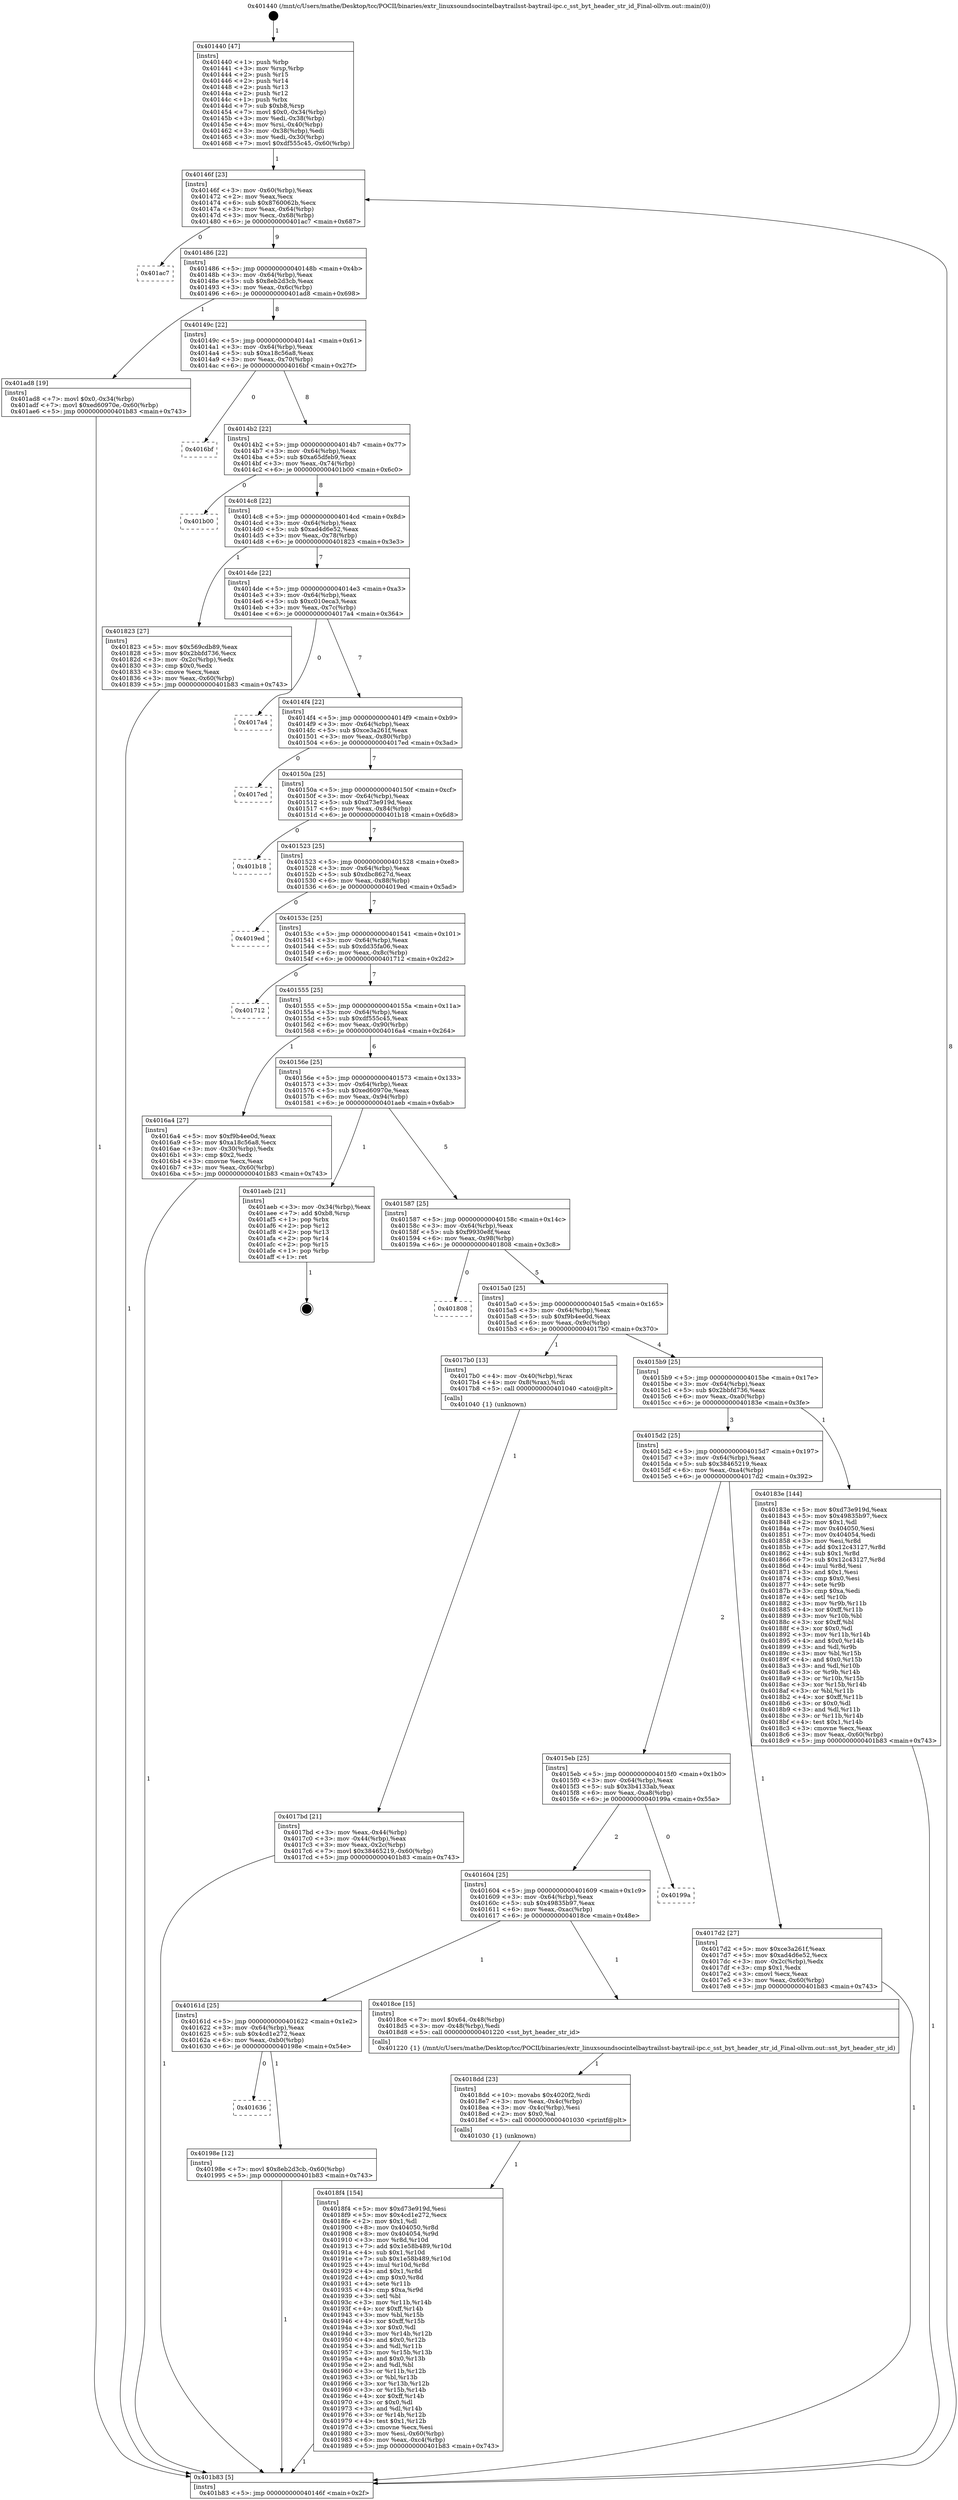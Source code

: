 digraph "0x401440" {
  label = "0x401440 (/mnt/c/Users/mathe/Desktop/tcc/POCII/binaries/extr_linuxsoundsocintelbaytrailsst-baytrail-ipc.c_sst_byt_header_str_id_Final-ollvm.out::main(0))"
  labelloc = "t"
  node[shape=record]

  Entry [label="",width=0.3,height=0.3,shape=circle,fillcolor=black,style=filled]
  "0x40146f" [label="{
     0x40146f [23]\l
     | [instrs]\l
     &nbsp;&nbsp;0x40146f \<+3\>: mov -0x60(%rbp),%eax\l
     &nbsp;&nbsp;0x401472 \<+2\>: mov %eax,%ecx\l
     &nbsp;&nbsp;0x401474 \<+6\>: sub $0x8760062b,%ecx\l
     &nbsp;&nbsp;0x40147a \<+3\>: mov %eax,-0x64(%rbp)\l
     &nbsp;&nbsp;0x40147d \<+3\>: mov %ecx,-0x68(%rbp)\l
     &nbsp;&nbsp;0x401480 \<+6\>: je 0000000000401ac7 \<main+0x687\>\l
  }"]
  "0x401ac7" [label="{
     0x401ac7\l
  }", style=dashed]
  "0x401486" [label="{
     0x401486 [22]\l
     | [instrs]\l
     &nbsp;&nbsp;0x401486 \<+5\>: jmp 000000000040148b \<main+0x4b\>\l
     &nbsp;&nbsp;0x40148b \<+3\>: mov -0x64(%rbp),%eax\l
     &nbsp;&nbsp;0x40148e \<+5\>: sub $0x8eb2d3cb,%eax\l
     &nbsp;&nbsp;0x401493 \<+3\>: mov %eax,-0x6c(%rbp)\l
     &nbsp;&nbsp;0x401496 \<+6\>: je 0000000000401ad8 \<main+0x698\>\l
  }"]
  Exit [label="",width=0.3,height=0.3,shape=circle,fillcolor=black,style=filled,peripheries=2]
  "0x401ad8" [label="{
     0x401ad8 [19]\l
     | [instrs]\l
     &nbsp;&nbsp;0x401ad8 \<+7\>: movl $0x0,-0x34(%rbp)\l
     &nbsp;&nbsp;0x401adf \<+7\>: movl $0xed60970e,-0x60(%rbp)\l
     &nbsp;&nbsp;0x401ae6 \<+5\>: jmp 0000000000401b83 \<main+0x743\>\l
  }"]
  "0x40149c" [label="{
     0x40149c [22]\l
     | [instrs]\l
     &nbsp;&nbsp;0x40149c \<+5\>: jmp 00000000004014a1 \<main+0x61\>\l
     &nbsp;&nbsp;0x4014a1 \<+3\>: mov -0x64(%rbp),%eax\l
     &nbsp;&nbsp;0x4014a4 \<+5\>: sub $0xa18c56a8,%eax\l
     &nbsp;&nbsp;0x4014a9 \<+3\>: mov %eax,-0x70(%rbp)\l
     &nbsp;&nbsp;0x4014ac \<+6\>: je 00000000004016bf \<main+0x27f\>\l
  }"]
  "0x401636" [label="{
     0x401636\l
  }", style=dashed]
  "0x4016bf" [label="{
     0x4016bf\l
  }", style=dashed]
  "0x4014b2" [label="{
     0x4014b2 [22]\l
     | [instrs]\l
     &nbsp;&nbsp;0x4014b2 \<+5\>: jmp 00000000004014b7 \<main+0x77\>\l
     &nbsp;&nbsp;0x4014b7 \<+3\>: mov -0x64(%rbp),%eax\l
     &nbsp;&nbsp;0x4014ba \<+5\>: sub $0xa65dfeb9,%eax\l
     &nbsp;&nbsp;0x4014bf \<+3\>: mov %eax,-0x74(%rbp)\l
     &nbsp;&nbsp;0x4014c2 \<+6\>: je 0000000000401b00 \<main+0x6c0\>\l
  }"]
  "0x40198e" [label="{
     0x40198e [12]\l
     | [instrs]\l
     &nbsp;&nbsp;0x40198e \<+7\>: movl $0x8eb2d3cb,-0x60(%rbp)\l
     &nbsp;&nbsp;0x401995 \<+5\>: jmp 0000000000401b83 \<main+0x743\>\l
  }"]
  "0x401b00" [label="{
     0x401b00\l
  }", style=dashed]
  "0x4014c8" [label="{
     0x4014c8 [22]\l
     | [instrs]\l
     &nbsp;&nbsp;0x4014c8 \<+5\>: jmp 00000000004014cd \<main+0x8d\>\l
     &nbsp;&nbsp;0x4014cd \<+3\>: mov -0x64(%rbp),%eax\l
     &nbsp;&nbsp;0x4014d0 \<+5\>: sub $0xad4d6e52,%eax\l
     &nbsp;&nbsp;0x4014d5 \<+3\>: mov %eax,-0x78(%rbp)\l
     &nbsp;&nbsp;0x4014d8 \<+6\>: je 0000000000401823 \<main+0x3e3\>\l
  }"]
  "0x4018f4" [label="{
     0x4018f4 [154]\l
     | [instrs]\l
     &nbsp;&nbsp;0x4018f4 \<+5\>: mov $0xd73e919d,%esi\l
     &nbsp;&nbsp;0x4018f9 \<+5\>: mov $0x4cd1e272,%ecx\l
     &nbsp;&nbsp;0x4018fe \<+2\>: mov $0x1,%dl\l
     &nbsp;&nbsp;0x401900 \<+8\>: mov 0x404050,%r8d\l
     &nbsp;&nbsp;0x401908 \<+8\>: mov 0x404054,%r9d\l
     &nbsp;&nbsp;0x401910 \<+3\>: mov %r8d,%r10d\l
     &nbsp;&nbsp;0x401913 \<+7\>: add $0x1e58b489,%r10d\l
     &nbsp;&nbsp;0x40191a \<+4\>: sub $0x1,%r10d\l
     &nbsp;&nbsp;0x40191e \<+7\>: sub $0x1e58b489,%r10d\l
     &nbsp;&nbsp;0x401925 \<+4\>: imul %r10d,%r8d\l
     &nbsp;&nbsp;0x401929 \<+4\>: and $0x1,%r8d\l
     &nbsp;&nbsp;0x40192d \<+4\>: cmp $0x0,%r8d\l
     &nbsp;&nbsp;0x401931 \<+4\>: sete %r11b\l
     &nbsp;&nbsp;0x401935 \<+4\>: cmp $0xa,%r9d\l
     &nbsp;&nbsp;0x401939 \<+3\>: setl %bl\l
     &nbsp;&nbsp;0x40193c \<+3\>: mov %r11b,%r14b\l
     &nbsp;&nbsp;0x40193f \<+4\>: xor $0xff,%r14b\l
     &nbsp;&nbsp;0x401943 \<+3\>: mov %bl,%r15b\l
     &nbsp;&nbsp;0x401946 \<+4\>: xor $0xff,%r15b\l
     &nbsp;&nbsp;0x40194a \<+3\>: xor $0x0,%dl\l
     &nbsp;&nbsp;0x40194d \<+3\>: mov %r14b,%r12b\l
     &nbsp;&nbsp;0x401950 \<+4\>: and $0x0,%r12b\l
     &nbsp;&nbsp;0x401954 \<+3\>: and %dl,%r11b\l
     &nbsp;&nbsp;0x401957 \<+3\>: mov %r15b,%r13b\l
     &nbsp;&nbsp;0x40195a \<+4\>: and $0x0,%r13b\l
     &nbsp;&nbsp;0x40195e \<+2\>: and %dl,%bl\l
     &nbsp;&nbsp;0x401960 \<+3\>: or %r11b,%r12b\l
     &nbsp;&nbsp;0x401963 \<+3\>: or %bl,%r13b\l
     &nbsp;&nbsp;0x401966 \<+3\>: xor %r13b,%r12b\l
     &nbsp;&nbsp;0x401969 \<+3\>: or %r15b,%r14b\l
     &nbsp;&nbsp;0x40196c \<+4\>: xor $0xff,%r14b\l
     &nbsp;&nbsp;0x401970 \<+3\>: or $0x0,%dl\l
     &nbsp;&nbsp;0x401973 \<+3\>: and %dl,%r14b\l
     &nbsp;&nbsp;0x401976 \<+3\>: or %r14b,%r12b\l
     &nbsp;&nbsp;0x401979 \<+4\>: test $0x1,%r12b\l
     &nbsp;&nbsp;0x40197d \<+3\>: cmovne %ecx,%esi\l
     &nbsp;&nbsp;0x401980 \<+3\>: mov %esi,-0x60(%rbp)\l
     &nbsp;&nbsp;0x401983 \<+6\>: mov %eax,-0xc4(%rbp)\l
     &nbsp;&nbsp;0x401989 \<+5\>: jmp 0000000000401b83 \<main+0x743\>\l
  }"]
  "0x401823" [label="{
     0x401823 [27]\l
     | [instrs]\l
     &nbsp;&nbsp;0x401823 \<+5\>: mov $0x569cdb89,%eax\l
     &nbsp;&nbsp;0x401828 \<+5\>: mov $0x2bbfd736,%ecx\l
     &nbsp;&nbsp;0x40182d \<+3\>: mov -0x2c(%rbp),%edx\l
     &nbsp;&nbsp;0x401830 \<+3\>: cmp $0x0,%edx\l
     &nbsp;&nbsp;0x401833 \<+3\>: cmove %ecx,%eax\l
     &nbsp;&nbsp;0x401836 \<+3\>: mov %eax,-0x60(%rbp)\l
     &nbsp;&nbsp;0x401839 \<+5\>: jmp 0000000000401b83 \<main+0x743\>\l
  }"]
  "0x4014de" [label="{
     0x4014de [22]\l
     | [instrs]\l
     &nbsp;&nbsp;0x4014de \<+5\>: jmp 00000000004014e3 \<main+0xa3\>\l
     &nbsp;&nbsp;0x4014e3 \<+3\>: mov -0x64(%rbp),%eax\l
     &nbsp;&nbsp;0x4014e6 \<+5\>: sub $0xc010eca3,%eax\l
     &nbsp;&nbsp;0x4014eb \<+3\>: mov %eax,-0x7c(%rbp)\l
     &nbsp;&nbsp;0x4014ee \<+6\>: je 00000000004017a4 \<main+0x364\>\l
  }"]
  "0x4018dd" [label="{
     0x4018dd [23]\l
     | [instrs]\l
     &nbsp;&nbsp;0x4018dd \<+10\>: movabs $0x4020f2,%rdi\l
     &nbsp;&nbsp;0x4018e7 \<+3\>: mov %eax,-0x4c(%rbp)\l
     &nbsp;&nbsp;0x4018ea \<+3\>: mov -0x4c(%rbp),%esi\l
     &nbsp;&nbsp;0x4018ed \<+2\>: mov $0x0,%al\l
     &nbsp;&nbsp;0x4018ef \<+5\>: call 0000000000401030 \<printf@plt\>\l
     | [calls]\l
     &nbsp;&nbsp;0x401030 \{1\} (unknown)\l
  }"]
  "0x4017a4" [label="{
     0x4017a4\l
  }", style=dashed]
  "0x4014f4" [label="{
     0x4014f4 [22]\l
     | [instrs]\l
     &nbsp;&nbsp;0x4014f4 \<+5\>: jmp 00000000004014f9 \<main+0xb9\>\l
     &nbsp;&nbsp;0x4014f9 \<+3\>: mov -0x64(%rbp),%eax\l
     &nbsp;&nbsp;0x4014fc \<+5\>: sub $0xce3a261f,%eax\l
     &nbsp;&nbsp;0x401501 \<+3\>: mov %eax,-0x80(%rbp)\l
     &nbsp;&nbsp;0x401504 \<+6\>: je 00000000004017ed \<main+0x3ad\>\l
  }"]
  "0x40161d" [label="{
     0x40161d [25]\l
     | [instrs]\l
     &nbsp;&nbsp;0x40161d \<+5\>: jmp 0000000000401622 \<main+0x1e2\>\l
     &nbsp;&nbsp;0x401622 \<+3\>: mov -0x64(%rbp),%eax\l
     &nbsp;&nbsp;0x401625 \<+5\>: sub $0x4cd1e272,%eax\l
     &nbsp;&nbsp;0x40162a \<+6\>: mov %eax,-0xb0(%rbp)\l
     &nbsp;&nbsp;0x401630 \<+6\>: je 000000000040198e \<main+0x54e\>\l
  }"]
  "0x4017ed" [label="{
     0x4017ed\l
  }", style=dashed]
  "0x40150a" [label="{
     0x40150a [25]\l
     | [instrs]\l
     &nbsp;&nbsp;0x40150a \<+5\>: jmp 000000000040150f \<main+0xcf\>\l
     &nbsp;&nbsp;0x40150f \<+3\>: mov -0x64(%rbp),%eax\l
     &nbsp;&nbsp;0x401512 \<+5\>: sub $0xd73e919d,%eax\l
     &nbsp;&nbsp;0x401517 \<+6\>: mov %eax,-0x84(%rbp)\l
     &nbsp;&nbsp;0x40151d \<+6\>: je 0000000000401b18 \<main+0x6d8\>\l
  }"]
  "0x4018ce" [label="{
     0x4018ce [15]\l
     | [instrs]\l
     &nbsp;&nbsp;0x4018ce \<+7\>: movl $0x64,-0x48(%rbp)\l
     &nbsp;&nbsp;0x4018d5 \<+3\>: mov -0x48(%rbp),%edi\l
     &nbsp;&nbsp;0x4018d8 \<+5\>: call 0000000000401220 \<sst_byt_header_str_id\>\l
     | [calls]\l
     &nbsp;&nbsp;0x401220 \{1\} (/mnt/c/Users/mathe/Desktop/tcc/POCII/binaries/extr_linuxsoundsocintelbaytrailsst-baytrail-ipc.c_sst_byt_header_str_id_Final-ollvm.out::sst_byt_header_str_id)\l
  }"]
  "0x401b18" [label="{
     0x401b18\l
  }", style=dashed]
  "0x401523" [label="{
     0x401523 [25]\l
     | [instrs]\l
     &nbsp;&nbsp;0x401523 \<+5\>: jmp 0000000000401528 \<main+0xe8\>\l
     &nbsp;&nbsp;0x401528 \<+3\>: mov -0x64(%rbp),%eax\l
     &nbsp;&nbsp;0x40152b \<+5\>: sub $0xdbc8627d,%eax\l
     &nbsp;&nbsp;0x401530 \<+6\>: mov %eax,-0x88(%rbp)\l
     &nbsp;&nbsp;0x401536 \<+6\>: je 00000000004019ed \<main+0x5ad\>\l
  }"]
  "0x401604" [label="{
     0x401604 [25]\l
     | [instrs]\l
     &nbsp;&nbsp;0x401604 \<+5\>: jmp 0000000000401609 \<main+0x1c9\>\l
     &nbsp;&nbsp;0x401609 \<+3\>: mov -0x64(%rbp),%eax\l
     &nbsp;&nbsp;0x40160c \<+5\>: sub $0x49835b97,%eax\l
     &nbsp;&nbsp;0x401611 \<+6\>: mov %eax,-0xac(%rbp)\l
     &nbsp;&nbsp;0x401617 \<+6\>: je 00000000004018ce \<main+0x48e\>\l
  }"]
  "0x4019ed" [label="{
     0x4019ed\l
  }", style=dashed]
  "0x40153c" [label="{
     0x40153c [25]\l
     | [instrs]\l
     &nbsp;&nbsp;0x40153c \<+5\>: jmp 0000000000401541 \<main+0x101\>\l
     &nbsp;&nbsp;0x401541 \<+3\>: mov -0x64(%rbp),%eax\l
     &nbsp;&nbsp;0x401544 \<+5\>: sub $0xdd35fa06,%eax\l
     &nbsp;&nbsp;0x401549 \<+6\>: mov %eax,-0x8c(%rbp)\l
     &nbsp;&nbsp;0x40154f \<+6\>: je 0000000000401712 \<main+0x2d2\>\l
  }"]
  "0x40199a" [label="{
     0x40199a\l
  }", style=dashed]
  "0x401712" [label="{
     0x401712\l
  }", style=dashed]
  "0x401555" [label="{
     0x401555 [25]\l
     | [instrs]\l
     &nbsp;&nbsp;0x401555 \<+5\>: jmp 000000000040155a \<main+0x11a\>\l
     &nbsp;&nbsp;0x40155a \<+3\>: mov -0x64(%rbp),%eax\l
     &nbsp;&nbsp;0x40155d \<+5\>: sub $0xdf555c45,%eax\l
     &nbsp;&nbsp;0x401562 \<+6\>: mov %eax,-0x90(%rbp)\l
     &nbsp;&nbsp;0x401568 \<+6\>: je 00000000004016a4 \<main+0x264\>\l
  }"]
  "0x4015eb" [label="{
     0x4015eb [25]\l
     | [instrs]\l
     &nbsp;&nbsp;0x4015eb \<+5\>: jmp 00000000004015f0 \<main+0x1b0\>\l
     &nbsp;&nbsp;0x4015f0 \<+3\>: mov -0x64(%rbp),%eax\l
     &nbsp;&nbsp;0x4015f3 \<+5\>: sub $0x3b4133ab,%eax\l
     &nbsp;&nbsp;0x4015f8 \<+6\>: mov %eax,-0xa8(%rbp)\l
     &nbsp;&nbsp;0x4015fe \<+6\>: je 000000000040199a \<main+0x55a\>\l
  }"]
  "0x4016a4" [label="{
     0x4016a4 [27]\l
     | [instrs]\l
     &nbsp;&nbsp;0x4016a4 \<+5\>: mov $0xf9b4ee0d,%eax\l
     &nbsp;&nbsp;0x4016a9 \<+5\>: mov $0xa18c56a8,%ecx\l
     &nbsp;&nbsp;0x4016ae \<+3\>: mov -0x30(%rbp),%edx\l
     &nbsp;&nbsp;0x4016b1 \<+3\>: cmp $0x2,%edx\l
     &nbsp;&nbsp;0x4016b4 \<+3\>: cmovne %ecx,%eax\l
     &nbsp;&nbsp;0x4016b7 \<+3\>: mov %eax,-0x60(%rbp)\l
     &nbsp;&nbsp;0x4016ba \<+5\>: jmp 0000000000401b83 \<main+0x743\>\l
  }"]
  "0x40156e" [label="{
     0x40156e [25]\l
     | [instrs]\l
     &nbsp;&nbsp;0x40156e \<+5\>: jmp 0000000000401573 \<main+0x133\>\l
     &nbsp;&nbsp;0x401573 \<+3\>: mov -0x64(%rbp),%eax\l
     &nbsp;&nbsp;0x401576 \<+5\>: sub $0xed60970e,%eax\l
     &nbsp;&nbsp;0x40157b \<+6\>: mov %eax,-0x94(%rbp)\l
     &nbsp;&nbsp;0x401581 \<+6\>: je 0000000000401aeb \<main+0x6ab\>\l
  }"]
  "0x401b83" [label="{
     0x401b83 [5]\l
     | [instrs]\l
     &nbsp;&nbsp;0x401b83 \<+5\>: jmp 000000000040146f \<main+0x2f\>\l
  }"]
  "0x401440" [label="{
     0x401440 [47]\l
     | [instrs]\l
     &nbsp;&nbsp;0x401440 \<+1\>: push %rbp\l
     &nbsp;&nbsp;0x401441 \<+3\>: mov %rsp,%rbp\l
     &nbsp;&nbsp;0x401444 \<+2\>: push %r15\l
     &nbsp;&nbsp;0x401446 \<+2\>: push %r14\l
     &nbsp;&nbsp;0x401448 \<+2\>: push %r13\l
     &nbsp;&nbsp;0x40144a \<+2\>: push %r12\l
     &nbsp;&nbsp;0x40144c \<+1\>: push %rbx\l
     &nbsp;&nbsp;0x40144d \<+7\>: sub $0xb8,%rsp\l
     &nbsp;&nbsp;0x401454 \<+7\>: movl $0x0,-0x34(%rbp)\l
     &nbsp;&nbsp;0x40145b \<+3\>: mov %edi,-0x38(%rbp)\l
     &nbsp;&nbsp;0x40145e \<+4\>: mov %rsi,-0x40(%rbp)\l
     &nbsp;&nbsp;0x401462 \<+3\>: mov -0x38(%rbp),%edi\l
     &nbsp;&nbsp;0x401465 \<+3\>: mov %edi,-0x30(%rbp)\l
     &nbsp;&nbsp;0x401468 \<+7\>: movl $0xdf555c45,-0x60(%rbp)\l
  }"]
  "0x4017d2" [label="{
     0x4017d2 [27]\l
     | [instrs]\l
     &nbsp;&nbsp;0x4017d2 \<+5\>: mov $0xce3a261f,%eax\l
     &nbsp;&nbsp;0x4017d7 \<+5\>: mov $0xad4d6e52,%ecx\l
     &nbsp;&nbsp;0x4017dc \<+3\>: mov -0x2c(%rbp),%edx\l
     &nbsp;&nbsp;0x4017df \<+3\>: cmp $0x1,%edx\l
     &nbsp;&nbsp;0x4017e2 \<+3\>: cmovl %ecx,%eax\l
     &nbsp;&nbsp;0x4017e5 \<+3\>: mov %eax,-0x60(%rbp)\l
     &nbsp;&nbsp;0x4017e8 \<+5\>: jmp 0000000000401b83 \<main+0x743\>\l
  }"]
  "0x401aeb" [label="{
     0x401aeb [21]\l
     | [instrs]\l
     &nbsp;&nbsp;0x401aeb \<+3\>: mov -0x34(%rbp),%eax\l
     &nbsp;&nbsp;0x401aee \<+7\>: add $0xb8,%rsp\l
     &nbsp;&nbsp;0x401af5 \<+1\>: pop %rbx\l
     &nbsp;&nbsp;0x401af6 \<+2\>: pop %r12\l
     &nbsp;&nbsp;0x401af8 \<+2\>: pop %r13\l
     &nbsp;&nbsp;0x401afa \<+2\>: pop %r14\l
     &nbsp;&nbsp;0x401afc \<+2\>: pop %r15\l
     &nbsp;&nbsp;0x401afe \<+1\>: pop %rbp\l
     &nbsp;&nbsp;0x401aff \<+1\>: ret\l
  }"]
  "0x401587" [label="{
     0x401587 [25]\l
     | [instrs]\l
     &nbsp;&nbsp;0x401587 \<+5\>: jmp 000000000040158c \<main+0x14c\>\l
     &nbsp;&nbsp;0x40158c \<+3\>: mov -0x64(%rbp),%eax\l
     &nbsp;&nbsp;0x40158f \<+5\>: sub $0xf9930e8f,%eax\l
     &nbsp;&nbsp;0x401594 \<+6\>: mov %eax,-0x98(%rbp)\l
     &nbsp;&nbsp;0x40159a \<+6\>: je 0000000000401808 \<main+0x3c8\>\l
  }"]
  "0x4015d2" [label="{
     0x4015d2 [25]\l
     | [instrs]\l
     &nbsp;&nbsp;0x4015d2 \<+5\>: jmp 00000000004015d7 \<main+0x197\>\l
     &nbsp;&nbsp;0x4015d7 \<+3\>: mov -0x64(%rbp),%eax\l
     &nbsp;&nbsp;0x4015da \<+5\>: sub $0x38465219,%eax\l
     &nbsp;&nbsp;0x4015df \<+6\>: mov %eax,-0xa4(%rbp)\l
     &nbsp;&nbsp;0x4015e5 \<+6\>: je 00000000004017d2 \<main+0x392\>\l
  }"]
  "0x401808" [label="{
     0x401808\l
  }", style=dashed]
  "0x4015a0" [label="{
     0x4015a0 [25]\l
     | [instrs]\l
     &nbsp;&nbsp;0x4015a0 \<+5\>: jmp 00000000004015a5 \<main+0x165\>\l
     &nbsp;&nbsp;0x4015a5 \<+3\>: mov -0x64(%rbp),%eax\l
     &nbsp;&nbsp;0x4015a8 \<+5\>: sub $0xf9b4ee0d,%eax\l
     &nbsp;&nbsp;0x4015ad \<+6\>: mov %eax,-0x9c(%rbp)\l
     &nbsp;&nbsp;0x4015b3 \<+6\>: je 00000000004017b0 \<main+0x370\>\l
  }"]
  "0x40183e" [label="{
     0x40183e [144]\l
     | [instrs]\l
     &nbsp;&nbsp;0x40183e \<+5\>: mov $0xd73e919d,%eax\l
     &nbsp;&nbsp;0x401843 \<+5\>: mov $0x49835b97,%ecx\l
     &nbsp;&nbsp;0x401848 \<+2\>: mov $0x1,%dl\l
     &nbsp;&nbsp;0x40184a \<+7\>: mov 0x404050,%esi\l
     &nbsp;&nbsp;0x401851 \<+7\>: mov 0x404054,%edi\l
     &nbsp;&nbsp;0x401858 \<+3\>: mov %esi,%r8d\l
     &nbsp;&nbsp;0x40185b \<+7\>: add $0x12c43127,%r8d\l
     &nbsp;&nbsp;0x401862 \<+4\>: sub $0x1,%r8d\l
     &nbsp;&nbsp;0x401866 \<+7\>: sub $0x12c43127,%r8d\l
     &nbsp;&nbsp;0x40186d \<+4\>: imul %r8d,%esi\l
     &nbsp;&nbsp;0x401871 \<+3\>: and $0x1,%esi\l
     &nbsp;&nbsp;0x401874 \<+3\>: cmp $0x0,%esi\l
     &nbsp;&nbsp;0x401877 \<+4\>: sete %r9b\l
     &nbsp;&nbsp;0x40187b \<+3\>: cmp $0xa,%edi\l
     &nbsp;&nbsp;0x40187e \<+4\>: setl %r10b\l
     &nbsp;&nbsp;0x401882 \<+3\>: mov %r9b,%r11b\l
     &nbsp;&nbsp;0x401885 \<+4\>: xor $0xff,%r11b\l
     &nbsp;&nbsp;0x401889 \<+3\>: mov %r10b,%bl\l
     &nbsp;&nbsp;0x40188c \<+3\>: xor $0xff,%bl\l
     &nbsp;&nbsp;0x40188f \<+3\>: xor $0x0,%dl\l
     &nbsp;&nbsp;0x401892 \<+3\>: mov %r11b,%r14b\l
     &nbsp;&nbsp;0x401895 \<+4\>: and $0x0,%r14b\l
     &nbsp;&nbsp;0x401899 \<+3\>: and %dl,%r9b\l
     &nbsp;&nbsp;0x40189c \<+3\>: mov %bl,%r15b\l
     &nbsp;&nbsp;0x40189f \<+4\>: and $0x0,%r15b\l
     &nbsp;&nbsp;0x4018a3 \<+3\>: and %dl,%r10b\l
     &nbsp;&nbsp;0x4018a6 \<+3\>: or %r9b,%r14b\l
     &nbsp;&nbsp;0x4018a9 \<+3\>: or %r10b,%r15b\l
     &nbsp;&nbsp;0x4018ac \<+3\>: xor %r15b,%r14b\l
     &nbsp;&nbsp;0x4018af \<+3\>: or %bl,%r11b\l
     &nbsp;&nbsp;0x4018b2 \<+4\>: xor $0xff,%r11b\l
     &nbsp;&nbsp;0x4018b6 \<+3\>: or $0x0,%dl\l
     &nbsp;&nbsp;0x4018b9 \<+3\>: and %dl,%r11b\l
     &nbsp;&nbsp;0x4018bc \<+3\>: or %r11b,%r14b\l
     &nbsp;&nbsp;0x4018bf \<+4\>: test $0x1,%r14b\l
     &nbsp;&nbsp;0x4018c3 \<+3\>: cmovne %ecx,%eax\l
     &nbsp;&nbsp;0x4018c6 \<+3\>: mov %eax,-0x60(%rbp)\l
     &nbsp;&nbsp;0x4018c9 \<+5\>: jmp 0000000000401b83 \<main+0x743\>\l
  }"]
  "0x4017b0" [label="{
     0x4017b0 [13]\l
     | [instrs]\l
     &nbsp;&nbsp;0x4017b0 \<+4\>: mov -0x40(%rbp),%rax\l
     &nbsp;&nbsp;0x4017b4 \<+4\>: mov 0x8(%rax),%rdi\l
     &nbsp;&nbsp;0x4017b8 \<+5\>: call 0000000000401040 \<atoi@plt\>\l
     | [calls]\l
     &nbsp;&nbsp;0x401040 \{1\} (unknown)\l
  }"]
  "0x4015b9" [label="{
     0x4015b9 [25]\l
     | [instrs]\l
     &nbsp;&nbsp;0x4015b9 \<+5\>: jmp 00000000004015be \<main+0x17e\>\l
     &nbsp;&nbsp;0x4015be \<+3\>: mov -0x64(%rbp),%eax\l
     &nbsp;&nbsp;0x4015c1 \<+5\>: sub $0x2bbfd736,%eax\l
     &nbsp;&nbsp;0x4015c6 \<+6\>: mov %eax,-0xa0(%rbp)\l
     &nbsp;&nbsp;0x4015cc \<+6\>: je 000000000040183e \<main+0x3fe\>\l
  }"]
  "0x4017bd" [label="{
     0x4017bd [21]\l
     | [instrs]\l
     &nbsp;&nbsp;0x4017bd \<+3\>: mov %eax,-0x44(%rbp)\l
     &nbsp;&nbsp;0x4017c0 \<+3\>: mov -0x44(%rbp),%eax\l
     &nbsp;&nbsp;0x4017c3 \<+3\>: mov %eax,-0x2c(%rbp)\l
     &nbsp;&nbsp;0x4017c6 \<+7\>: movl $0x38465219,-0x60(%rbp)\l
     &nbsp;&nbsp;0x4017cd \<+5\>: jmp 0000000000401b83 \<main+0x743\>\l
  }"]
  Entry -> "0x401440" [label=" 1"]
  "0x40146f" -> "0x401ac7" [label=" 0"]
  "0x40146f" -> "0x401486" [label=" 9"]
  "0x401aeb" -> Exit [label=" 1"]
  "0x401486" -> "0x401ad8" [label=" 1"]
  "0x401486" -> "0x40149c" [label=" 8"]
  "0x401ad8" -> "0x401b83" [label=" 1"]
  "0x40149c" -> "0x4016bf" [label=" 0"]
  "0x40149c" -> "0x4014b2" [label=" 8"]
  "0x40198e" -> "0x401b83" [label=" 1"]
  "0x4014b2" -> "0x401b00" [label=" 0"]
  "0x4014b2" -> "0x4014c8" [label=" 8"]
  "0x40161d" -> "0x401636" [label=" 0"]
  "0x4014c8" -> "0x401823" [label=" 1"]
  "0x4014c8" -> "0x4014de" [label=" 7"]
  "0x40161d" -> "0x40198e" [label=" 1"]
  "0x4014de" -> "0x4017a4" [label=" 0"]
  "0x4014de" -> "0x4014f4" [label=" 7"]
  "0x4018f4" -> "0x401b83" [label=" 1"]
  "0x4014f4" -> "0x4017ed" [label=" 0"]
  "0x4014f4" -> "0x40150a" [label=" 7"]
  "0x4018dd" -> "0x4018f4" [label=" 1"]
  "0x40150a" -> "0x401b18" [label=" 0"]
  "0x40150a" -> "0x401523" [label=" 7"]
  "0x4018ce" -> "0x4018dd" [label=" 1"]
  "0x401523" -> "0x4019ed" [label=" 0"]
  "0x401523" -> "0x40153c" [label=" 7"]
  "0x401604" -> "0x4018ce" [label=" 1"]
  "0x40153c" -> "0x401712" [label=" 0"]
  "0x40153c" -> "0x401555" [label=" 7"]
  "0x401604" -> "0x40161d" [label=" 1"]
  "0x401555" -> "0x4016a4" [label=" 1"]
  "0x401555" -> "0x40156e" [label=" 6"]
  "0x4016a4" -> "0x401b83" [label=" 1"]
  "0x401440" -> "0x40146f" [label=" 1"]
  "0x401b83" -> "0x40146f" [label=" 8"]
  "0x4015eb" -> "0x40199a" [label=" 0"]
  "0x40156e" -> "0x401aeb" [label=" 1"]
  "0x40156e" -> "0x401587" [label=" 5"]
  "0x4015eb" -> "0x401604" [label=" 2"]
  "0x401587" -> "0x401808" [label=" 0"]
  "0x401587" -> "0x4015a0" [label=" 5"]
  "0x401823" -> "0x401b83" [label=" 1"]
  "0x4015a0" -> "0x4017b0" [label=" 1"]
  "0x4015a0" -> "0x4015b9" [label=" 4"]
  "0x4017b0" -> "0x4017bd" [label=" 1"]
  "0x4017bd" -> "0x401b83" [label=" 1"]
  "0x4017d2" -> "0x401b83" [label=" 1"]
  "0x4015b9" -> "0x40183e" [label=" 1"]
  "0x4015b9" -> "0x4015d2" [label=" 3"]
  "0x40183e" -> "0x401b83" [label=" 1"]
  "0x4015d2" -> "0x4017d2" [label=" 1"]
  "0x4015d2" -> "0x4015eb" [label=" 2"]
}
